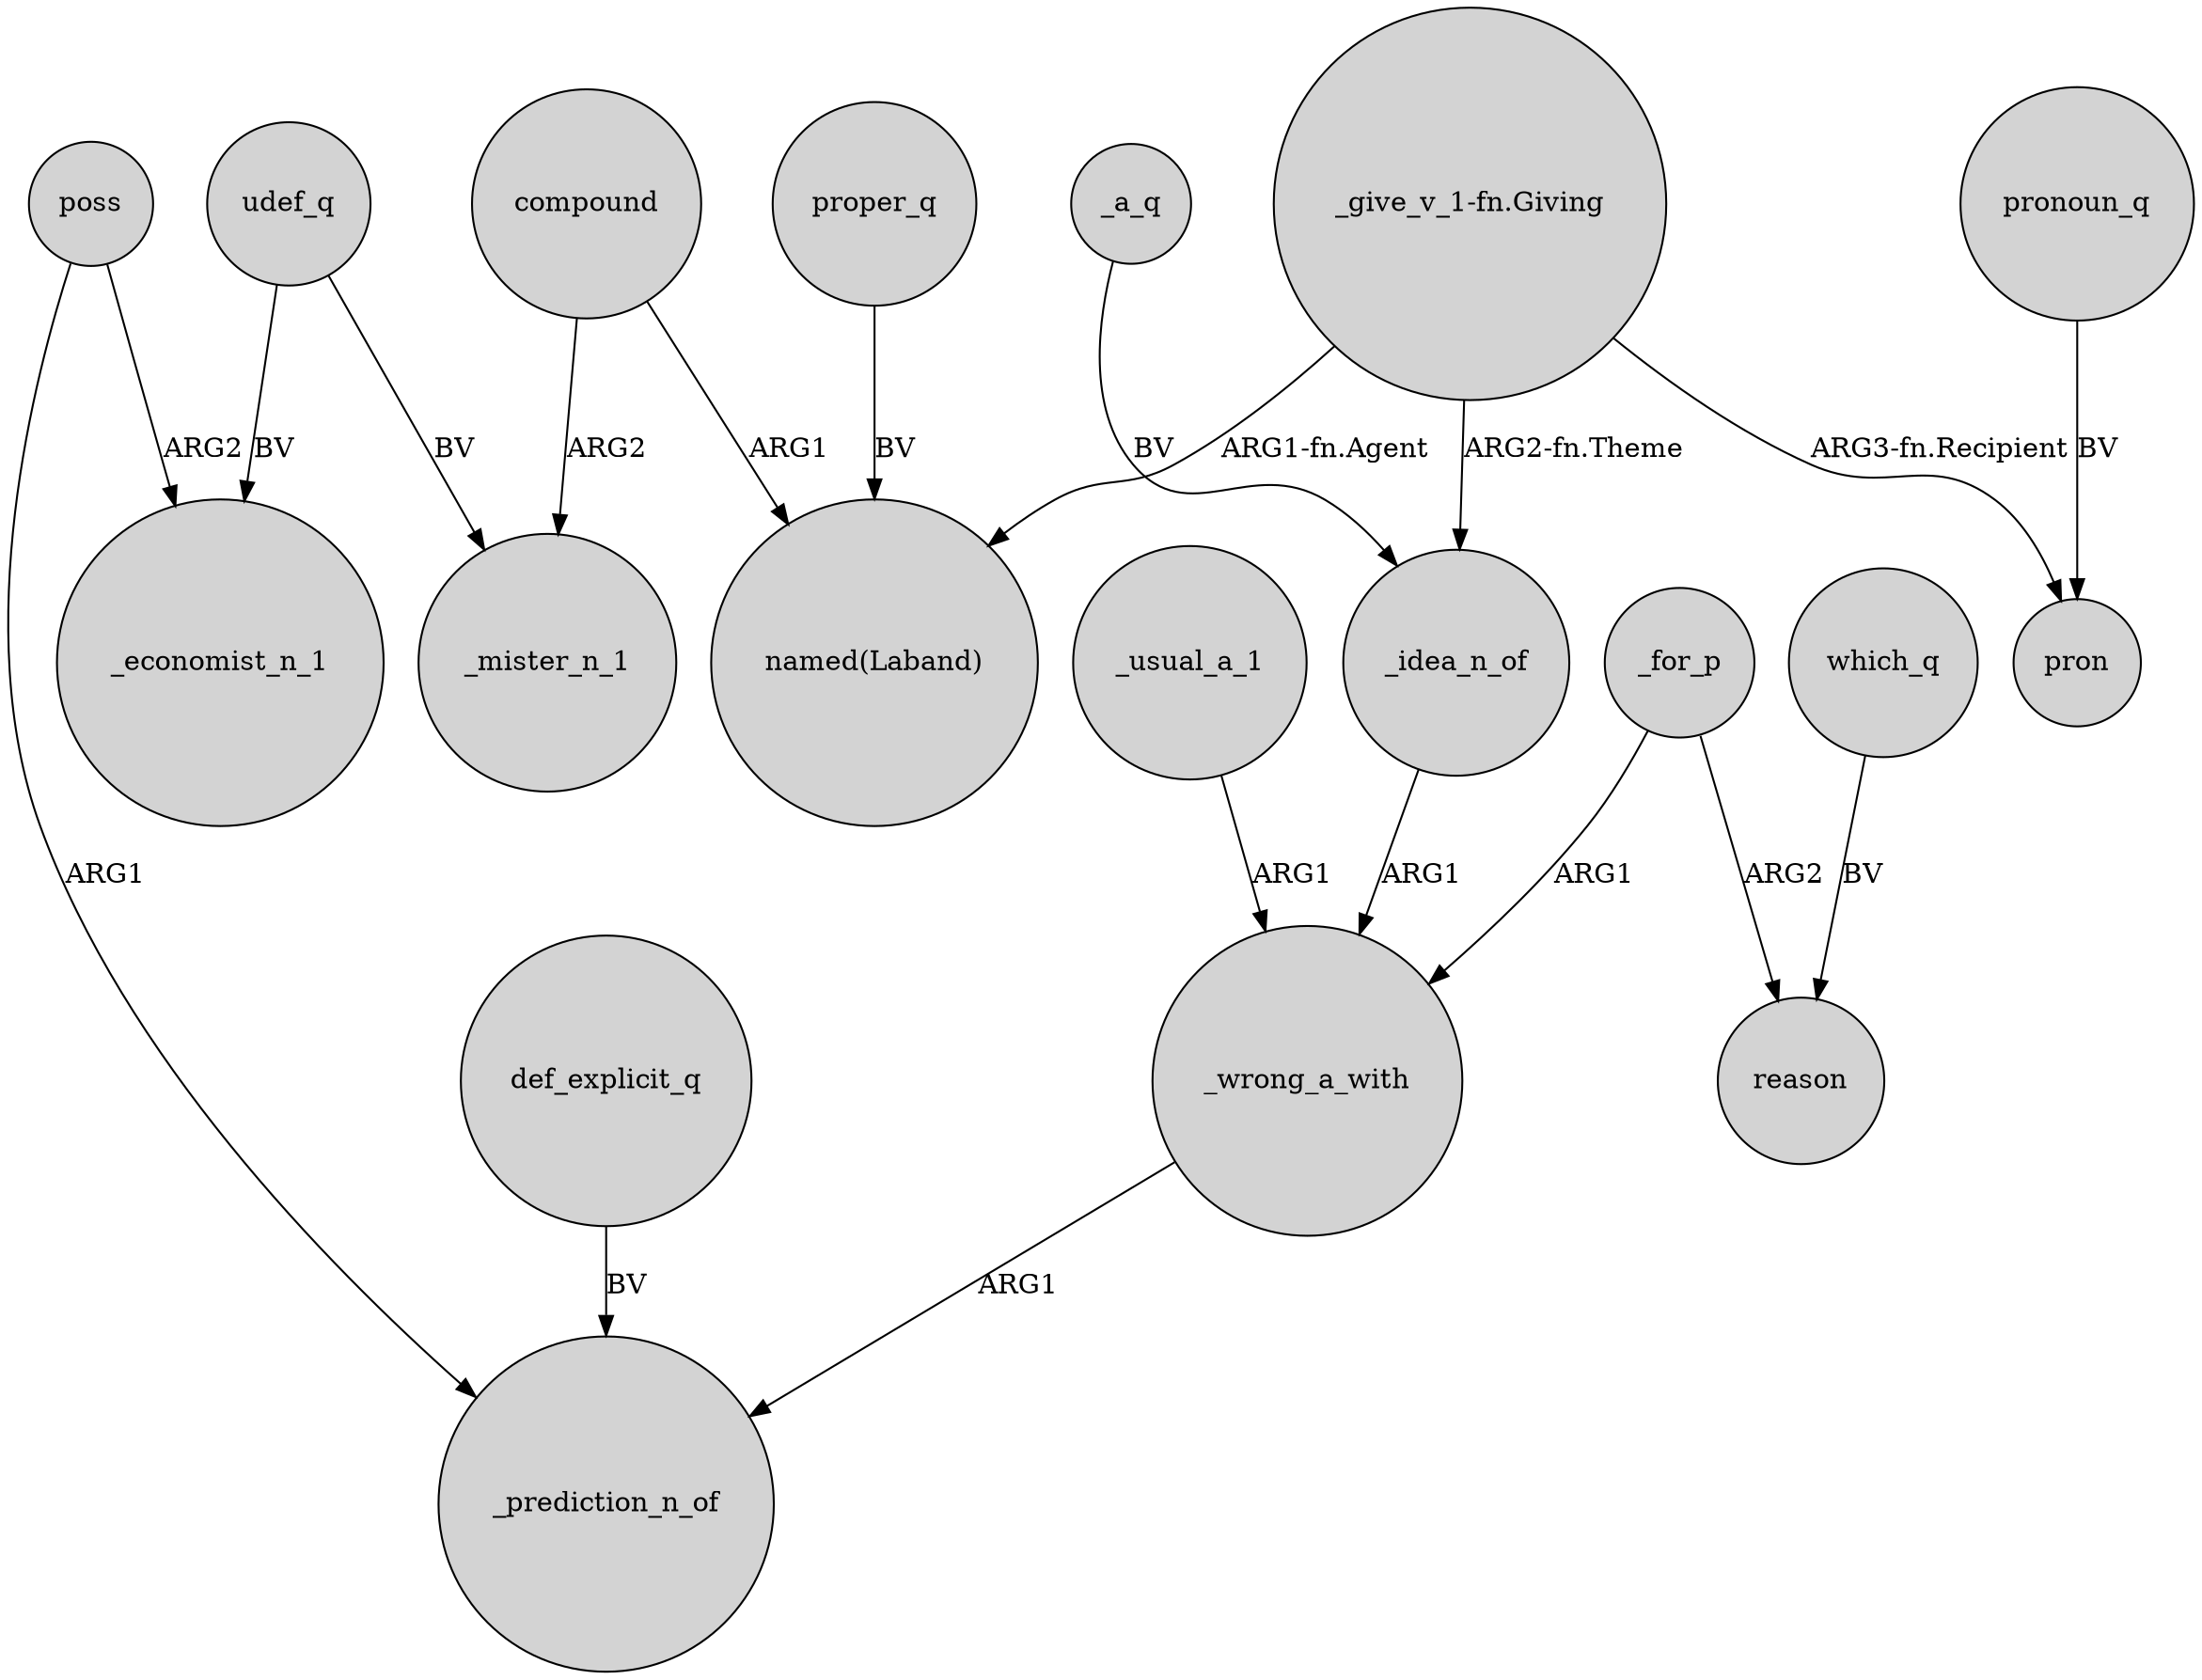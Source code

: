 digraph {
	node [shape=circle style=filled]
	poss -> _economist_n_1 [label=ARG2]
	compound -> _mister_n_1 [label=ARG2]
	_for_p -> reason [label=ARG2]
	_a_q -> _idea_n_of [label=BV]
	proper_q -> "named(Laband)" [label=BV]
	udef_q -> _mister_n_1 [label=BV]
	def_explicit_q -> _prediction_n_of [label=BV]
	udef_q -> _economist_n_1 [label=BV]
	"_give_v_1-fn.Giving" -> "named(Laband)" [label="ARG1-fn.Agent"]
	which_q -> reason [label=BV]
	_usual_a_1 -> _wrong_a_with [label=ARG1]
	pronoun_q -> pron [label=BV]
	compound -> "named(Laband)" [label=ARG1]
	_for_p -> _wrong_a_with [label=ARG1]
	poss -> _prediction_n_of [label=ARG1]
	_idea_n_of -> _wrong_a_with [label=ARG1]
	_wrong_a_with -> _prediction_n_of [label=ARG1]
	"_give_v_1-fn.Giving" -> _idea_n_of [label="ARG2-fn.Theme"]
	"_give_v_1-fn.Giving" -> pron [label="ARG3-fn.Recipient"]
}
